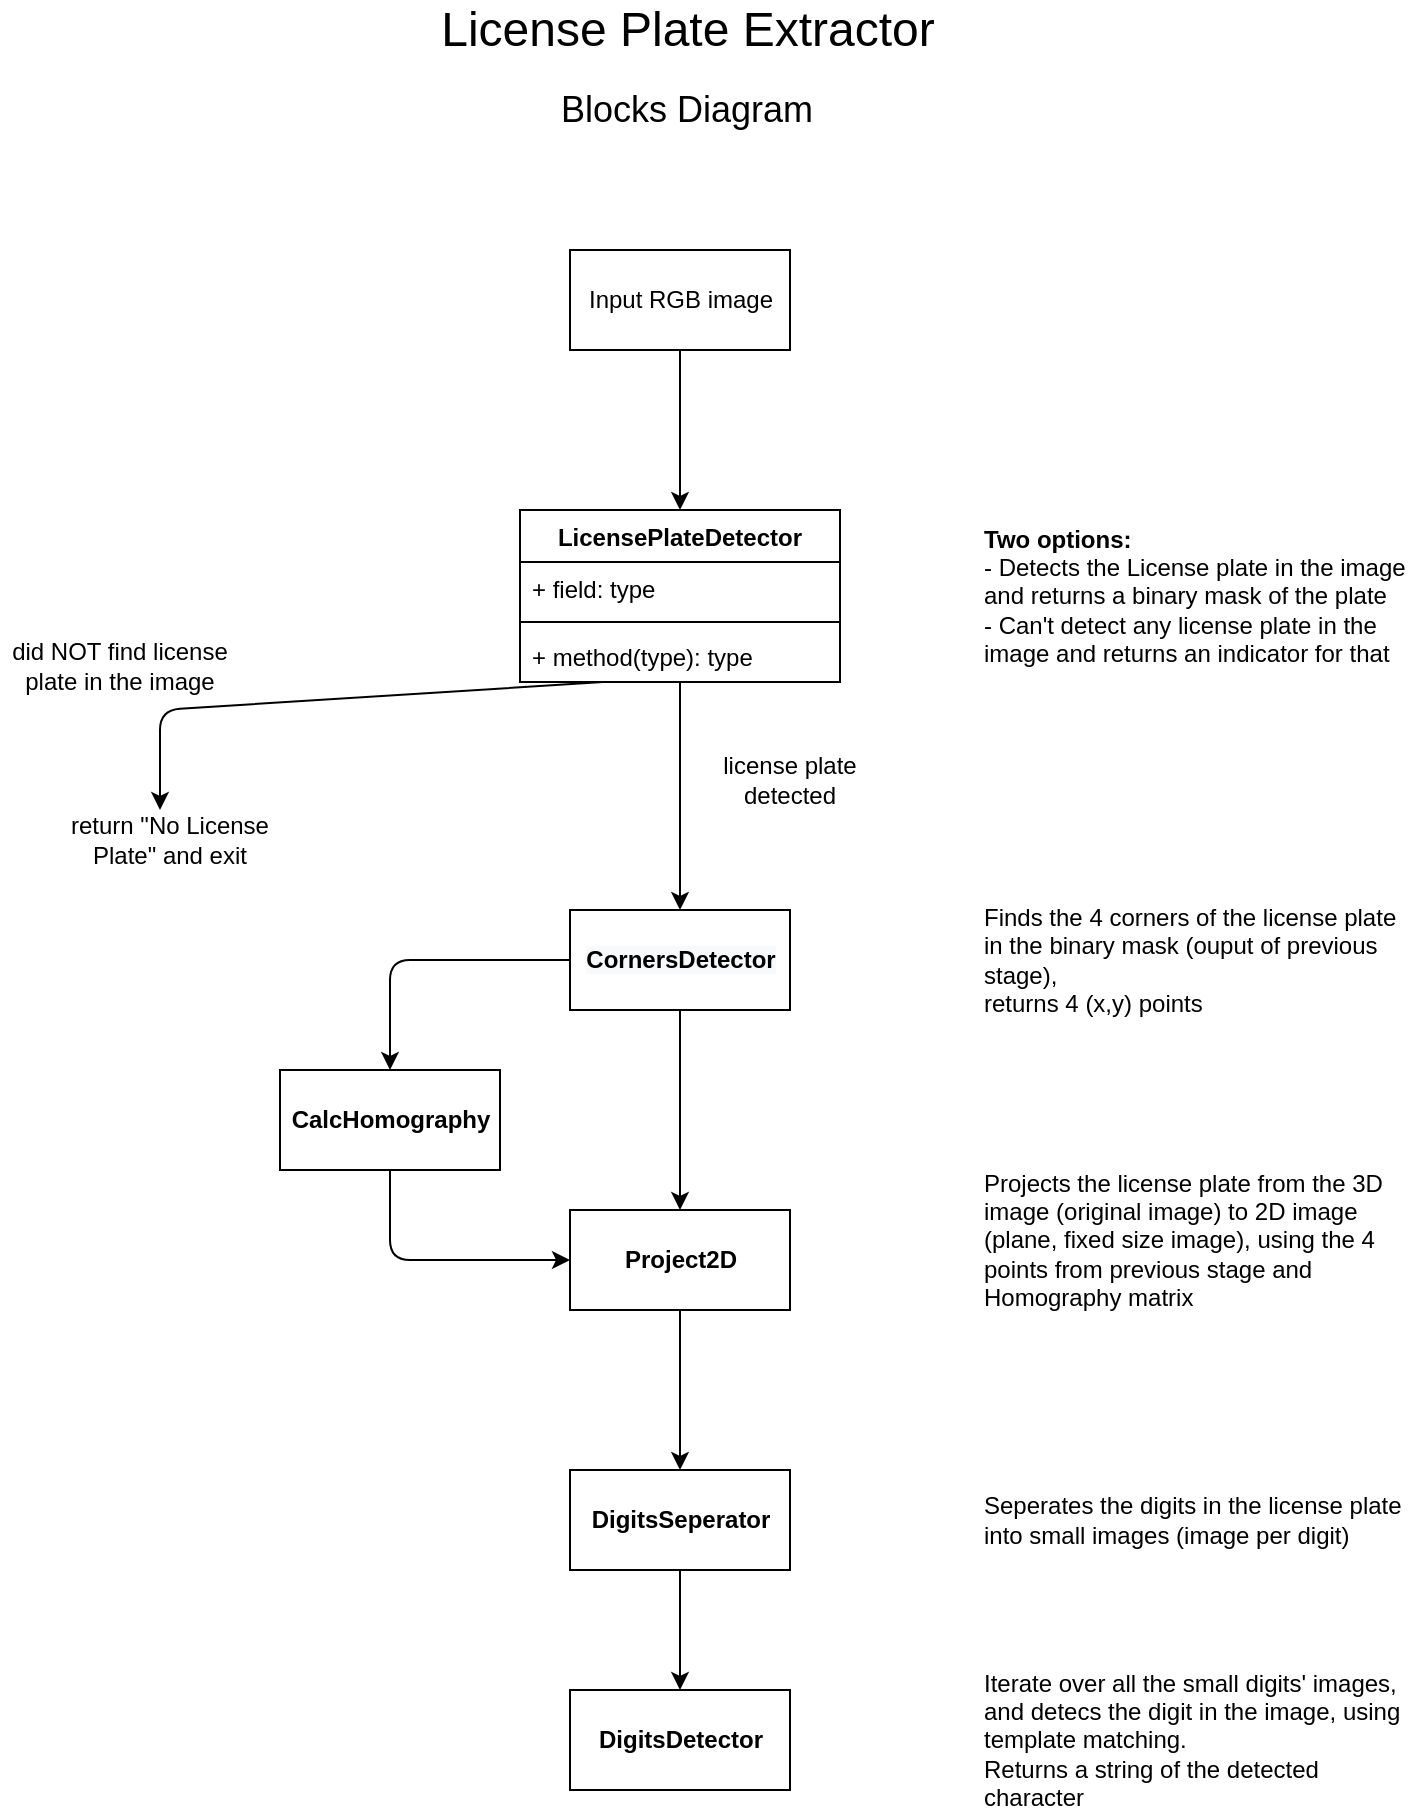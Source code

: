 <mxfile version="13.9.9" type="device"><diagram id="uWIRMHBk2FBbIcZgfB9e" name="Page-1"><mxGraphModel dx="1258" dy="635" grid="1" gridSize="10" guides="1" tooltips="1" connect="1" arrows="1" fold="1" page="1" pageScale="1" pageWidth="827" pageHeight="1169" math="0" shadow="0"><root><mxCell id="0"/><mxCell id="1" parent="0"/><mxCell id="4DvTPTXv1XZ-aCs07_Wy-1" value="&lt;font style=&quot;font-size: 24px&quot;&gt;License Plate Extractor&lt;/font&gt;" style="text;html=1;strokeColor=none;fillColor=none;align=center;verticalAlign=middle;whiteSpace=wrap;rounded=0;" vertex="1" parent="1"><mxGeometry x="259" y="50" width="310" height="20" as="geometry"/></mxCell><mxCell id="4DvTPTXv1XZ-aCs07_Wy-2" value="&lt;font style=&quot;font-size: 18px&quot;&gt;Blocks Diagram&lt;/font&gt;" style="text;html=1;strokeColor=none;fillColor=none;align=center;verticalAlign=middle;whiteSpace=wrap;rounded=0;" vertex="1" parent="1"><mxGeometry x="348" y="90" width="131" height="20" as="geometry"/></mxCell><mxCell id="4DvTPTXv1XZ-aCs07_Wy-3" value="LicensePlateDetector" style="swimlane;fontStyle=1;align=center;verticalAlign=top;childLayout=stackLayout;horizontal=1;startSize=26;horizontalStack=0;resizeParent=1;resizeParentMax=0;resizeLast=0;collapsible=1;marginBottom=0;" vertex="1" parent="1"><mxGeometry x="330" y="300" width="160" height="86" as="geometry"><mxRectangle x="330" y="300" width="150" height="26" as="alternateBounds"/></mxGeometry></mxCell><mxCell id="4DvTPTXv1XZ-aCs07_Wy-4" value="+ field: type" style="text;strokeColor=none;fillColor=none;align=left;verticalAlign=top;spacingLeft=4;spacingRight=4;overflow=hidden;rotatable=0;points=[[0,0.5],[1,0.5]];portConstraint=eastwest;" vertex="1" parent="4DvTPTXv1XZ-aCs07_Wy-3"><mxGeometry y="26" width="160" height="26" as="geometry"/></mxCell><mxCell id="4DvTPTXv1XZ-aCs07_Wy-5" value="" style="line;strokeWidth=1;fillColor=none;align=left;verticalAlign=middle;spacingTop=-1;spacingLeft=3;spacingRight=3;rotatable=0;labelPosition=right;points=[];portConstraint=eastwest;" vertex="1" parent="4DvTPTXv1XZ-aCs07_Wy-3"><mxGeometry y="52" width="160" height="8" as="geometry"/></mxCell><mxCell id="4DvTPTXv1XZ-aCs07_Wy-6" value="+ method(type): type" style="text;strokeColor=none;fillColor=none;align=left;verticalAlign=top;spacingLeft=4;spacingRight=4;overflow=hidden;rotatable=0;points=[[0,0.5],[1,0.5]];portConstraint=eastwest;" vertex="1" parent="4DvTPTXv1XZ-aCs07_Wy-3"><mxGeometry y="60" width="160" height="26" as="geometry"/></mxCell><mxCell id="4DvTPTXv1XZ-aCs07_Wy-8" value="" style="endArrow=classic;html=1;entryX=0.5;entryY=0;entryDx=0;entryDy=0;exitX=0.5;exitY=1;exitDx=0;exitDy=0;" edge="1" parent="1" source="4DvTPTXv1XZ-aCs07_Wy-9" target="4DvTPTXv1XZ-aCs07_Wy-3"><mxGeometry width="50" height="50" relative="1" as="geometry"><mxPoint x="409.5" y="210" as="sourcePoint"/><mxPoint x="410" y="290" as="targetPoint"/></mxGeometry></mxCell><mxCell id="4DvTPTXv1XZ-aCs07_Wy-9" value="Input RGB image" style="html=1;" vertex="1" parent="1"><mxGeometry x="355" y="170" width="110" height="50" as="geometry"/></mxCell><mxCell id="4DvTPTXv1XZ-aCs07_Wy-10" value="&lt;b&gt;Two options:&lt;br&gt;&lt;/b&gt;- Detects the License plate in the image and returns a binary mask of the plate&lt;br&gt;- Can't detect any license plate in the image and returns an indicator for that" style="text;html=1;strokeColor=none;fillColor=none;align=left;verticalAlign=middle;whiteSpace=wrap;rounded=0;" vertex="1" parent="1"><mxGeometry x="560" y="308" width="220" height="70" as="geometry"/></mxCell><mxCell id="4DvTPTXv1XZ-aCs07_Wy-11" value="" style="endArrow=classic;html=1;exitX=0.26;exitY=1.002;exitDx=0;exitDy=0;exitPerimeter=0;" edge="1" parent="1" source="4DvTPTXv1XZ-aCs07_Wy-6"><mxGeometry width="50" height="50" relative="1" as="geometry"><mxPoint x="450" y="470" as="sourcePoint"/><mxPoint x="150" y="450" as="targetPoint"/><Array as="points"><mxPoint x="150" y="400"/></Array></mxGeometry></mxCell><mxCell id="4DvTPTXv1XZ-aCs07_Wy-12" value="did NOT find license plate in the image" style="text;html=1;strokeColor=none;fillColor=none;align=center;verticalAlign=middle;whiteSpace=wrap;rounded=0;" vertex="1" parent="1"><mxGeometry x="70" y="360" width="120" height="36" as="geometry"/></mxCell><mxCell id="4DvTPTXv1XZ-aCs07_Wy-13" value="" style="endArrow=classic;html=1;entryX=0.5;entryY=0;entryDx=0;entryDy=0;exitX=0.5;exitY=1;exitDx=0;exitDy=0;" edge="1" parent="1" source="4DvTPTXv1XZ-aCs07_Wy-3" target="4DvTPTXv1XZ-aCs07_Wy-28"><mxGeometry width="50" height="50" relative="1" as="geometry"><mxPoint x="428" y="400" as="sourcePoint"/><mxPoint x="410" y="490" as="targetPoint"/></mxGeometry></mxCell><mxCell id="4DvTPTXv1XZ-aCs07_Wy-14" value="license plate detected" style="text;html=1;strokeColor=none;fillColor=none;align=center;verticalAlign=middle;whiteSpace=wrap;rounded=0;" vertex="1" parent="1"><mxGeometry x="430" y="410" width="70" height="50" as="geometry"/></mxCell><mxCell id="4DvTPTXv1XZ-aCs07_Wy-16" value="&lt;span&gt;return &quot;No License Plate&quot; and exit&lt;/span&gt;" style="text;html=1;strokeColor=none;fillColor=none;align=center;verticalAlign=middle;whiteSpace=wrap;rounded=0;" vertex="1" parent="1"><mxGeometry x="100" y="460" width="110" height="10" as="geometry"/></mxCell><mxCell id="4DvTPTXv1XZ-aCs07_Wy-27" value="Finds the 4 corners of the license plate in the binary mask (ouput of previous stage),&lt;br&gt;returns 4 (x,y) points" style="text;html=1;strokeColor=none;fillColor=none;align=left;verticalAlign=middle;whiteSpace=wrap;rounded=0;" vertex="1" parent="1"><mxGeometry x="560" y="490" width="220" height="70" as="geometry"/></mxCell><mxCell id="4DvTPTXv1XZ-aCs07_Wy-32" value="" style="edgeStyle=orthogonalEdgeStyle;rounded=0;orthogonalLoop=1;jettySize=auto;html=1;" edge="1" parent="1" source="4DvTPTXv1XZ-aCs07_Wy-28" target="4DvTPTXv1XZ-aCs07_Wy-30"><mxGeometry relative="1" as="geometry"/></mxCell><mxCell id="4DvTPTXv1XZ-aCs07_Wy-28" value="&#10;&#10;&lt;span style=&quot;color: rgb(0, 0, 0); font-family: helvetica; font-size: 12px; font-style: normal; font-weight: 700; letter-spacing: normal; text-align: center; text-indent: 0px; text-transform: none; word-spacing: 0px; background-color: rgb(248, 249, 250); display: inline; float: none;&quot;&gt;CornersDetector&lt;/span&gt;&#10;&#10;" style="html=1;" vertex="1" parent="1"><mxGeometry x="355" y="500" width="110" height="50" as="geometry"/></mxCell><mxCell id="4DvTPTXv1XZ-aCs07_Wy-39" value="" style="edgeStyle=orthogonalEdgeStyle;rounded=0;orthogonalLoop=1;jettySize=auto;html=1;" edge="1" parent="1" source="4DvTPTXv1XZ-aCs07_Wy-30" target="4DvTPTXv1XZ-aCs07_Wy-38"><mxGeometry relative="1" as="geometry"/></mxCell><mxCell id="4DvTPTXv1XZ-aCs07_Wy-30" value="&lt;font face=&quot;helvetica&quot;&gt;&lt;b&gt;Project2D&lt;/b&gt;&lt;/font&gt;" style="html=1;" vertex="1" parent="1"><mxGeometry x="355" y="650" width="110" height="50" as="geometry"/></mxCell><mxCell id="4DvTPTXv1XZ-aCs07_Wy-33" value="Projects the license plate from the 3D image (original image) to 2D image (plane, fixed size image), using the 4 points from previous stage and Homography matrix" style="text;html=1;strokeColor=none;fillColor=none;align=left;verticalAlign=middle;whiteSpace=wrap;rounded=0;" vertex="1" parent="1"><mxGeometry x="560" y="630" width="220" height="70" as="geometry"/></mxCell><mxCell id="4DvTPTXv1XZ-aCs07_Wy-34" value="&lt;b&gt;CalcHomography&lt;/b&gt;" style="html=1;" vertex="1" parent="1"><mxGeometry x="210" y="580" width="110" height="50" as="geometry"/></mxCell><mxCell id="4DvTPTXv1XZ-aCs07_Wy-35" value="" style="endArrow=classic;html=1;exitX=0;exitY=0.5;exitDx=0;exitDy=0;entryX=0.5;entryY=0;entryDx=0;entryDy=0;" edge="1" parent="1" source="4DvTPTXv1XZ-aCs07_Wy-28" target="4DvTPTXv1XZ-aCs07_Wy-34"><mxGeometry width="50" height="50" relative="1" as="geometry"><mxPoint x="360" y="590" as="sourcePoint"/><mxPoint x="410" y="540" as="targetPoint"/><Array as="points"><mxPoint x="265" y="525"/></Array></mxGeometry></mxCell><mxCell id="4DvTPTXv1XZ-aCs07_Wy-36" value="" style="endArrow=classic;html=1;exitX=0.5;exitY=1;exitDx=0;exitDy=0;entryX=0;entryY=0.5;entryDx=0;entryDy=0;" edge="1" parent="1" source="4DvTPTXv1XZ-aCs07_Wy-34" target="4DvTPTXv1XZ-aCs07_Wy-30"><mxGeometry width="50" height="50" relative="1" as="geometry"><mxPoint x="360" y="590" as="sourcePoint"/><mxPoint x="410" y="540" as="targetPoint"/><Array as="points"><mxPoint x="265" y="675"/></Array></mxGeometry></mxCell><mxCell id="4DvTPTXv1XZ-aCs07_Wy-42" value="" style="edgeStyle=orthogonalEdgeStyle;rounded=0;orthogonalLoop=1;jettySize=auto;html=1;" edge="1" parent="1" source="4DvTPTXv1XZ-aCs07_Wy-38" target="4DvTPTXv1XZ-aCs07_Wy-41"><mxGeometry relative="1" as="geometry"/></mxCell><mxCell id="4DvTPTXv1XZ-aCs07_Wy-38" value="&lt;font face=&quot;helvetica&quot;&gt;&lt;b&gt;DigitsSeperator&lt;/b&gt;&lt;/font&gt;" style="html=1;" vertex="1" parent="1"><mxGeometry x="355" y="780" width="110" height="50" as="geometry"/></mxCell><mxCell id="4DvTPTXv1XZ-aCs07_Wy-40" value="Seperates the digits in the license plate into small images (image per digit)" style="text;html=1;strokeColor=none;fillColor=none;align=left;verticalAlign=middle;whiteSpace=wrap;rounded=0;" vertex="1" parent="1"><mxGeometry x="560" y="770" width="220" height="70" as="geometry"/></mxCell><mxCell id="4DvTPTXv1XZ-aCs07_Wy-41" value="&lt;font face=&quot;helvetica&quot;&gt;&lt;b&gt;DigitsDetector&lt;/b&gt;&lt;/font&gt;" style="html=1;" vertex="1" parent="1"><mxGeometry x="355" y="890" width="110" height="50" as="geometry"/></mxCell><mxCell id="4DvTPTXv1XZ-aCs07_Wy-43" value="Iterate over all the small digits' images, and detecs the digit in the image, using template matching.&lt;br&gt;Returns a string of the detected character" style="text;html=1;strokeColor=none;fillColor=none;align=left;verticalAlign=middle;whiteSpace=wrap;rounded=0;" vertex="1" parent="1"><mxGeometry x="560" y="880" width="220" height="70" as="geometry"/></mxCell></root></mxGraphModel></diagram></mxfile>